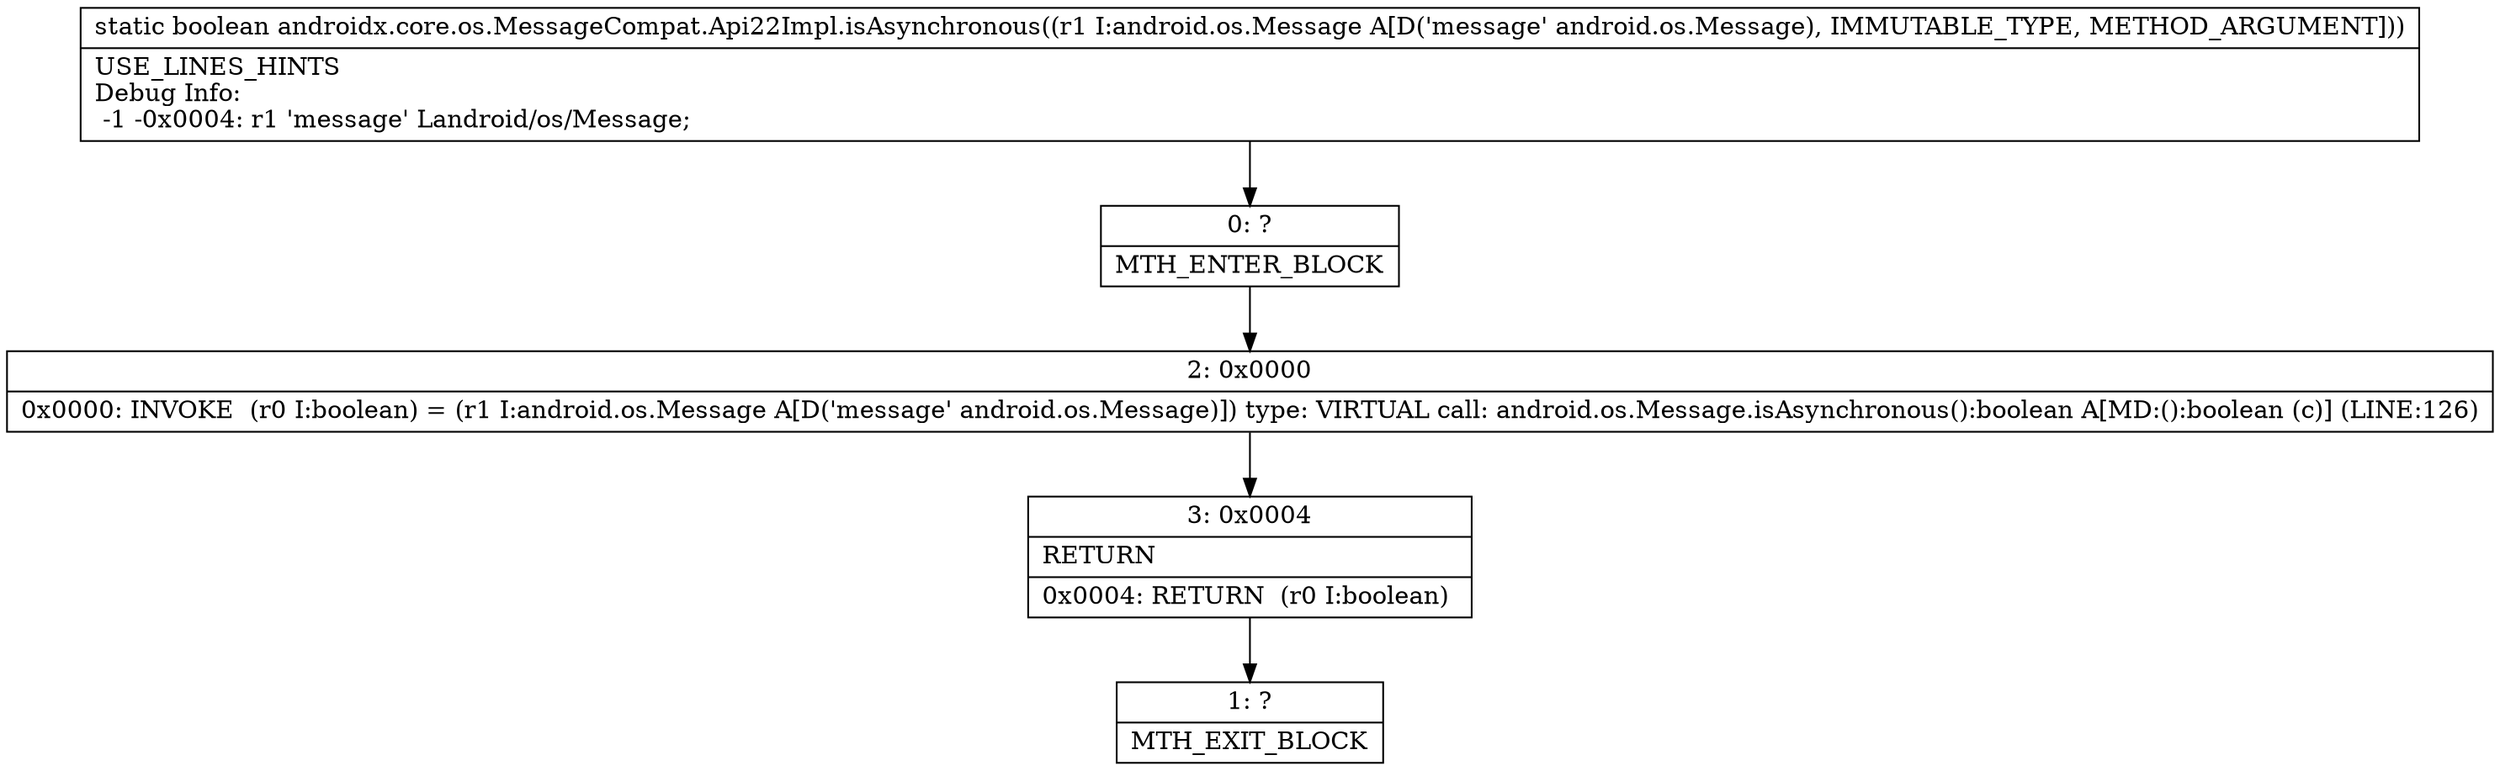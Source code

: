 digraph "CFG forandroidx.core.os.MessageCompat.Api22Impl.isAsynchronous(Landroid\/os\/Message;)Z" {
Node_0 [shape=record,label="{0\:\ ?|MTH_ENTER_BLOCK\l}"];
Node_2 [shape=record,label="{2\:\ 0x0000|0x0000: INVOKE  (r0 I:boolean) = (r1 I:android.os.Message A[D('message' android.os.Message)]) type: VIRTUAL call: android.os.Message.isAsynchronous():boolean A[MD:():boolean (c)] (LINE:126)\l}"];
Node_3 [shape=record,label="{3\:\ 0x0004|RETURN\l|0x0004: RETURN  (r0 I:boolean) \l}"];
Node_1 [shape=record,label="{1\:\ ?|MTH_EXIT_BLOCK\l}"];
MethodNode[shape=record,label="{static boolean androidx.core.os.MessageCompat.Api22Impl.isAsynchronous((r1 I:android.os.Message A[D('message' android.os.Message), IMMUTABLE_TYPE, METHOD_ARGUMENT]))  | USE_LINES_HINTS\lDebug Info:\l  \-1 \-0x0004: r1 'message' Landroid\/os\/Message;\l}"];
MethodNode -> Node_0;Node_0 -> Node_2;
Node_2 -> Node_3;
Node_3 -> Node_1;
}

